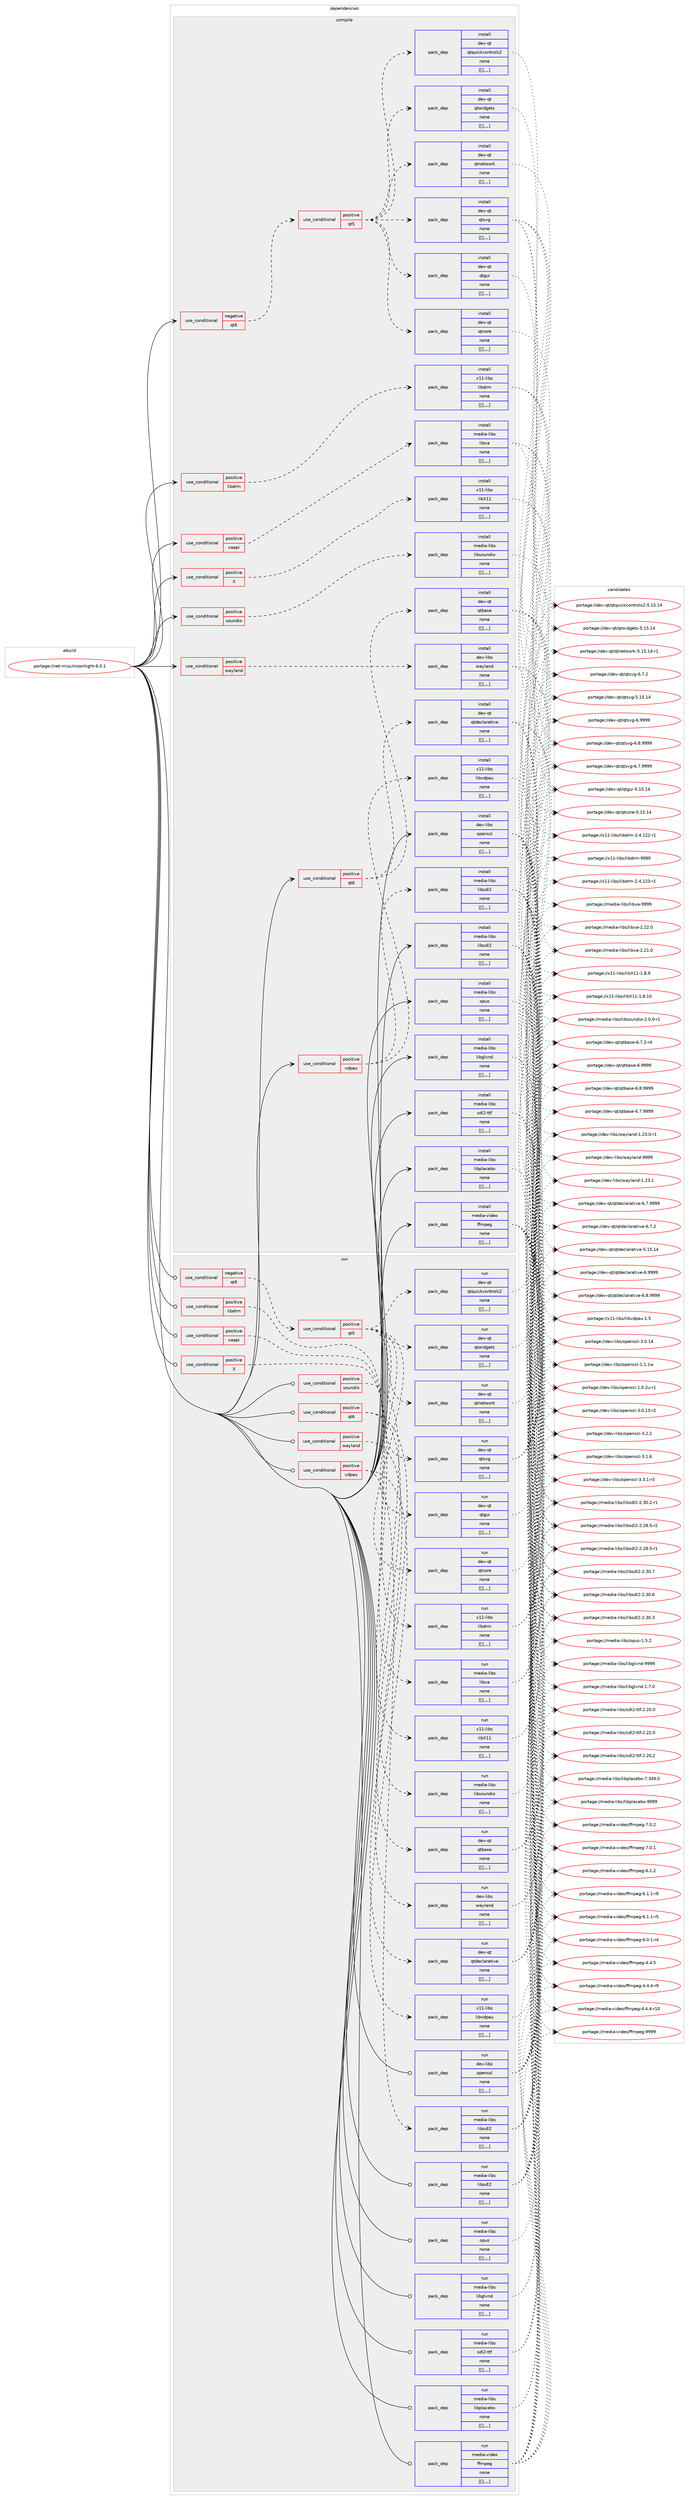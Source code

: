 digraph prolog {

# *************
# Graph options
# *************

newrank=true;
concentrate=true;
compound=true;
graph [rankdir=LR,fontname=Helvetica,fontsize=10,ranksep=1.5];#, ranksep=2.5, nodesep=0.2];
edge  [arrowhead=vee];
node  [fontname=Helvetica,fontsize=10];

# **********
# The ebuild
# **********

subgraph cluster_leftcol {
color=gray;
label=<<i>ebuild</i>>;
id [label="portage://net-misc/moonlight-6.0.1", color=red, width=4, href="../net-misc/moonlight-6.0.1.svg"];
}

# ****************
# The dependencies
# ****************

subgraph cluster_midcol {
color=gray;
label=<<i>dependencies</i>>;
subgraph cluster_compile {
fillcolor="#eeeeee";
style=filled;
label=<<i>compile</i>>;
subgraph cond101945 {
dependency389068 [label=<<TABLE BORDER="0" CELLBORDER="1" CELLSPACING="0" CELLPADDING="4"><TR><TD ROWSPAN="3" CELLPADDING="10">use_conditional</TD></TR><TR><TD>negative</TD></TR><TR><TD>qt6</TD></TR></TABLE>>, shape=none, color=red];
subgraph cond101946 {
dependency389069 [label=<<TABLE BORDER="0" CELLBORDER="1" CELLSPACING="0" CELLPADDING="4"><TR><TD ROWSPAN="3" CELLPADDING="10">use_conditional</TD></TR><TR><TD>positive</TD></TR><TR><TD>qt5</TD></TR></TABLE>>, shape=none, color=red];
subgraph pack284292 {
dependency389070 [label=<<TABLE BORDER="0" CELLBORDER="1" CELLSPACING="0" CELLPADDING="4" WIDTH="220"><TR><TD ROWSPAN="6" CELLPADDING="30">pack_dep</TD></TR><TR><TD WIDTH="110">install</TD></TR><TR><TD>dev-qt</TD></TR><TR><TD>qtcore</TD></TR><TR><TD>none</TD></TR><TR><TD>[[],,,,]</TD></TR></TABLE>>, shape=none, color=blue];
}
dependency389069:e -> dependency389070:w [weight=20,style="dashed",arrowhead="vee"];
subgraph pack284293 {
dependency389071 [label=<<TABLE BORDER="0" CELLBORDER="1" CELLSPACING="0" CELLPADDING="4" WIDTH="220"><TR><TD ROWSPAN="6" CELLPADDING="30">pack_dep</TD></TR><TR><TD WIDTH="110">install</TD></TR><TR><TD>dev-qt</TD></TR><TR><TD>qtgui</TD></TR><TR><TD>none</TD></TR><TR><TD>[[],,,,]</TD></TR></TABLE>>, shape=none, color=blue];
}
dependency389069:e -> dependency389071:w [weight=20,style="dashed",arrowhead="vee"];
subgraph pack284294 {
dependency389072 [label=<<TABLE BORDER="0" CELLBORDER="1" CELLSPACING="0" CELLPADDING="4" WIDTH="220"><TR><TD ROWSPAN="6" CELLPADDING="30">pack_dep</TD></TR><TR><TD WIDTH="110">install</TD></TR><TR><TD>dev-qt</TD></TR><TR><TD>qtnetwork</TD></TR><TR><TD>none</TD></TR><TR><TD>[[],,,,]</TD></TR></TABLE>>, shape=none, color=blue];
}
dependency389069:e -> dependency389072:w [weight=20,style="dashed",arrowhead="vee"];
subgraph pack284295 {
dependency389073 [label=<<TABLE BORDER="0" CELLBORDER="1" CELLSPACING="0" CELLPADDING="4" WIDTH="220"><TR><TD ROWSPAN="6" CELLPADDING="30">pack_dep</TD></TR><TR><TD WIDTH="110">install</TD></TR><TR><TD>dev-qt</TD></TR><TR><TD>qtquickcontrols2</TD></TR><TR><TD>none</TD></TR><TR><TD>[[],,,,]</TD></TR></TABLE>>, shape=none, color=blue];
}
dependency389069:e -> dependency389073:w [weight=20,style="dashed",arrowhead="vee"];
subgraph pack284296 {
dependency389074 [label=<<TABLE BORDER="0" CELLBORDER="1" CELLSPACING="0" CELLPADDING="4" WIDTH="220"><TR><TD ROWSPAN="6" CELLPADDING="30">pack_dep</TD></TR><TR><TD WIDTH="110">install</TD></TR><TR><TD>dev-qt</TD></TR><TR><TD>qtsvg</TD></TR><TR><TD>none</TD></TR><TR><TD>[[],,,,]</TD></TR></TABLE>>, shape=none, color=blue];
}
dependency389069:e -> dependency389074:w [weight=20,style="dashed",arrowhead="vee"];
subgraph pack284297 {
dependency389075 [label=<<TABLE BORDER="0" CELLBORDER="1" CELLSPACING="0" CELLPADDING="4" WIDTH="220"><TR><TD ROWSPAN="6" CELLPADDING="30">pack_dep</TD></TR><TR><TD WIDTH="110">install</TD></TR><TR><TD>dev-qt</TD></TR><TR><TD>qtwidgets</TD></TR><TR><TD>none</TD></TR><TR><TD>[[],,,,]</TD></TR></TABLE>>, shape=none, color=blue];
}
dependency389069:e -> dependency389075:w [weight=20,style="dashed",arrowhead="vee"];
}
dependency389068:e -> dependency389069:w [weight=20,style="dashed",arrowhead="vee"];
}
id:e -> dependency389068:w [weight=20,style="solid",arrowhead="vee"];
subgraph cond101947 {
dependency389076 [label=<<TABLE BORDER="0" CELLBORDER="1" CELLSPACING="0" CELLPADDING="4"><TR><TD ROWSPAN="3" CELLPADDING="10">use_conditional</TD></TR><TR><TD>positive</TD></TR><TR><TD>X</TD></TR></TABLE>>, shape=none, color=red];
subgraph pack284298 {
dependency389077 [label=<<TABLE BORDER="0" CELLBORDER="1" CELLSPACING="0" CELLPADDING="4" WIDTH="220"><TR><TD ROWSPAN="6" CELLPADDING="30">pack_dep</TD></TR><TR><TD WIDTH="110">install</TD></TR><TR><TD>x11-libs</TD></TR><TR><TD>libX11</TD></TR><TR><TD>none</TD></TR><TR><TD>[[],,,,]</TD></TR></TABLE>>, shape=none, color=blue];
}
dependency389076:e -> dependency389077:w [weight=20,style="dashed",arrowhead="vee"];
}
id:e -> dependency389076:w [weight=20,style="solid",arrowhead="vee"];
subgraph cond101948 {
dependency389078 [label=<<TABLE BORDER="0" CELLBORDER="1" CELLSPACING="0" CELLPADDING="4"><TR><TD ROWSPAN="3" CELLPADDING="10">use_conditional</TD></TR><TR><TD>positive</TD></TR><TR><TD>libdrm</TD></TR></TABLE>>, shape=none, color=red];
subgraph pack284299 {
dependency389079 [label=<<TABLE BORDER="0" CELLBORDER="1" CELLSPACING="0" CELLPADDING="4" WIDTH="220"><TR><TD ROWSPAN="6" CELLPADDING="30">pack_dep</TD></TR><TR><TD WIDTH="110">install</TD></TR><TR><TD>x11-libs</TD></TR><TR><TD>libdrm</TD></TR><TR><TD>none</TD></TR><TR><TD>[[],,,,]</TD></TR></TABLE>>, shape=none, color=blue];
}
dependency389078:e -> dependency389079:w [weight=20,style="dashed",arrowhead="vee"];
}
id:e -> dependency389078:w [weight=20,style="solid",arrowhead="vee"];
subgraph cond101949 {
dependency389080 [label=<<TABLE BORDER="0" CELLBORDER="1" CELLSPACING="0" CELLPADDING="4"><TR><TD ROWSPAN="3" CELLPADDING="10">use_conditional</TD></TR><TR><TD>positive</TD></TR><TR><TD>qt6</TD></TR></TABLE>>, shape=none, color=red];
subgraph pack284300 {
dependency389081 [label=<<TABLE BORDER="0" CELLBORDER="1" CELLSPACING="0" CELLPADDING="4" WIDTH="220"><TR><TD ROWSPAN="6" CELLPADDING="30">pack_dep</TD></TR><TR><TD WIDTH="110">install</TD></TR><TR><TD>dev-qt</TD></TR><TR><TD>qtbase</TD></TR><TR><TD>none</TD></TR><TR><TD>[[],,,,]</TD></TR></TABLE>>, shape=none, color=blue];
}
dependency389080:e -> dependency389081:w [weight=20,style="dashed",arrowhead="vee"];
subgraph pack284301 {
dependency389082 [label=<<TABLE BORDER="0" CELLBORDER="1" CELLSPACING="0" CELLPADDING="4" WIDTH="220"><TR><TD ROWSPAN="6" CELLPADDING="30">pack_dep</TD></TR><TR><TD WIDTH="110">install</TD></TR><TR><TD>dev-qt</TD></TR><TR><TD>qtdeclarative</TD></TR><TR><TD>none</TD></TR><TR><TD>[[],,,,]</TD></TR></TABLE>>, shape=none, color=blue];
}
dependency389080:e -> dependency389082:w [weight=20,style="dashed",arrowhead="vee"];
}
id:e -> dependency389080:w [weight=20,style="solid",arrowhead="vee"];
subgraph cond101950 {
dependency389083 [label=<<TABLE BORDER="0" CELLBORDER="1" CELLSPACING="0" CELLPADDING="4"><TR><TD ROWSPAN="3" CELLPADDING="10">use_conditional</TD></TR><TR><TD>positive</TD></TR><TR><TD>soundio</TD></TR></TABLE>>, shape=none, color=red];
subgraph pack284302 {
dependency389084 [label=<<TABLE BORDER="0" CELLBORDER="1" CELLSPACING="0" CELLPADDING="4" WIDTH="220"><TR><TD ROWSPAN="6" CELLPADDING="30">pack_dep</TD></TR><TR><TD WIDTH="110">install</TD></TR><TR><TD>media-libs</TD></TR><TR><TD>libsoundio</TD></TR><TR><TD>none</TD></TR><TR><TD>[[],,,,]</TD></TR></TABLE>>, shape=none, color=blue];
}
dependency389083:e -> dependency389084:w [weight=20,style="dashed",arrowhead="vee"];
}
id:e -> dependency389083:w [weight=20,style="solid",arrowhead="vee"];
subgraph cond101951 {
dependency389085 [label=<<TABLE BORDER="0" CELLBORDER="1" CELLSPACING="0" CELLPADDING="4"><TR><TD ROWSPAN="3" CELLPADDING="10">use_conditional</TD></TR><TR><TD>positive</TD></TR><TR><TD>vaapi</TD></TR></TABLE>>, shape=none, color=red];
subgraph pack284303 {
dependency389086 [label=<<TABLE BORDER="0" CELLBORDER="1" CELLSPACING="0" CELLPADDING="4" WIDTH="220"><TR><TD ROWSPAN="6" CELLPADDING="30">pack_dep</TD></TR><TR><TD WIDTH="110">install</TD></TR><TR><TD>media-libs</TD></TR><TR><TD>libva</TD></TR><TR><TD>none</TD></TR><TR><TD>[[],,,,]</TD></TR></TABLE>>, shape=none, color=blue];
}
dependency389085:e -> dependency389086:w [weight=20,style="dashed",arrowhead="vee"];
}
id:e -> dependency389085:w [weight=20,style="solid",arrowhead="vee"];
subgraph cond101952 {
dependency389087 [label=<<TABLE BORDER="0" CELLBORDER="1" CELLSPACING="0" CELLPADDING="4"><TR><TD ROWSPAN="3" CELLPADDING="10">use_conditional</TD></TR><TR><TD>positive</TD></TR><TR><TD>vdpau</TD></TR></TABLE>>, shape=none, color=red];
subgraph pack284304 {
dependency389088 [label=<<TABLE BORDER="0" CELLBORDER="1" CELLSPACING="0" CELLPADDING="4" WIDTH="220"><TR><TD ROWSPAN="6" CELLPADDING="30">pack_dep</TD></TR><TR><TD WIDTH="110">install</TD></TR><TR><TD>x11-libs</TD></TR><TR><TD>libvdpau</TD></TR><TR><TD>none</TD></TR><TR><TD>[[],,,,]</TD></TR></TABLE>>, shape=none, color=blue];
}
dependency389087:e -> dependency389088:w [weight=20,style="dashed",arrowhead="vee"];
subgraph pack284305 {
dependency389089 [label=<<TABLE BORDER="0" CELLBORDER="1" CELLSPACING="0" CELLPADDING="4" WIDTH="220"><TR><TD ROWSPAN="6" CELLPADDING="30">pack_dep</TD></TR><TR><TD WIDTH="110">install</TD></TR><TR><TD>media-libs</TD></TR><TR><TD>libsdl2</TD></TR><TR><TD>none</TD></TR><TR><TD>[[],,,,]</TD></TR></TABLE>>, shape=none, color=blue];
}
dependency389087:e -> dependency389089:w [weight=20,style="dashed",arrowhead="vee"];
}
id:e -> dependency389087:w [weight=20,style="solid",arrowhead="vee"];
subgraph cond101953 {
dependency389090 [label=<<TABLE BORDER="0" CELLBORDER="1" CELLSPACING="0" CELLPADDING="4"><TR><TD ROWSPAN="3" CELLPADDING="10">use_conditional</TD></TR><TR><TD>positive</TD></TR><TR><TD>wayland</TD></TR></TABLE>>, shape=none, color=red];
subgraph pack284306 {
dependency389091 [label=<<TABLE BORDER="0" CELLBORDER="1" CELLSPACING="0" CELLPADDING="4" WIDTH="220"><TR><TD ROWSPAN="6" CELLPADDING="30">pack_dep</TD></TR><TR><TD WIDTH="110">install</TD></TR><TR><TD>dev-libs</TD></TR><TR><TD>wayland</TD></TR><TR><TD>none</TD></TR><TR><TD>[[],,,,]</TD></TR></TABLE>>, shape=none, color=blue];
}
dependency389090:e -> dependency389091:w [weight=20,style="dashed",arrowhead="vee"];
}
id:e -> dependency389090:w [weight=20,style="solid",arrowhead="vee"];
subgraph pack284307 {
dependency389092 [label=<<TABLE BORDER="0" CELLBORDER="1" CELLSPACING="0" CELLPADDING="4" WIDTH="220"><TR><TD ROWSPAN="6" CELLPADDING="30">pack_dep</TD></TR><TR><TD WIDTH="110">install</TD></TR><TR><TD>dev-libs</TD></TR><TR><TD>openssl</TD></TR><TR><TD>none</TD></TR><TR><TD>[[],,,,]</TD></TR></TABLE>>, shape=none, color=blue];
}
id:e -> dependency389092:w [weight=20,style="solid",arrowhead="vee"];
subgraph pack284308 {
dependency389093 [label=<<TABLE BORDER="0" CELLBORDER="1" CELLSPACING="0" CELLPADDING="4" WIDTH="220"><TR><TD ROWSPAN="6" CELLPADDING="30">pack_dep</TD></TR><TR><TD WIDTH="110">install</TD></TR><TR><TD>media-libs</TD></TR><TR><TD>libglvnd</TD></TR><TR><TD>none</TD></TR><TR><TD>[[],,,,]</TD></TR></TABLE>>, shape=none, color=blue];
}
id:e -> dependency389093:w [weight=20,style="solid",arrowhead="vee"];
subgraph pack284309 {
dependency389094 [label=<<TABLE BORDER="0" CELLBORDER="1" CELLSPACING="0" CELLPADDING="4" WIDTH="220"><TR><TD ROWSPAN="6" CELLPADDING="30">pack_dep</TD></TR><TR><TD WIDTH="110">install</TD></TR><TR><TD>media-libs</TD></TR><TR><TD>libplacebo</TD></TR><TR><TD>none</TD></TR><TR><TD>[[],,,,]</TD></TR></TABLE>>, shape=none, color=blue];
}
id:e -> dependency389094:w [weight=20,style="solid",arrowhead="vee"];
subgraph pack284310 {
dependency389095 [label=<<TABLE BORDER="0" CELLBORDER="1" CELLSPACING="0" CELLPADDING="4" WIDTH="220"><TR><TD ROWSPAN="6" CELLPADDING="30">pack_dep</TD></TR><TR><TD WIDTH="110">install</TD></TR><TR><TD>media-libs</TD></TR><TR><TD>libsdl2</TD></TR><TR><TD>none</TD></TR><TR><TD>[[],,,,]</TD></TR></TABLE>>, shape=none, color=blue];
}
id:e -> dependency389095:w [weight=20,style="solid",arrowhead="vee"];
subgraph pack284311 {
dependency389096 [label=<<TABLE BORDER="0" CELLBORDER="1" CELLSPACING="0" CELLPADDING="4" WIDTH="220"><TR><TD ROWSPAN="6" CELLPADDING="30">pack_dep</TD></TR><TR><TD WIDTH="110">install</TD></TR><TR><TD>media-libs</TD></TR><TR><TD>opus</TD></TR><TR><TD>none</TD></TR><TR><TD>[[],,,,]</TD></TR></TABLE>>, shape=none, color=blue];
}
id:e -> dependency389096:w [weight=20,style="solid",arrowhead="vee"];
subgraph pack284312 {
dependency389097 [label=<<TABLE BORDER="0" CELLBORDER="1" CELLSPACING="0" CELLPADDING="4" WIDTH="220"><TR><TD ROWSPAN="6" CELLPADDING="30">pack_dep</TD></TR><TR><TD WIDTH="110">install</TD></TR><TR><TD>media-libs</TD></TR><TR><TD>sdl2-ttf</TD></TR><TR><TD>none</TD></TR><TR><TD>[[],,,,]</TD></TR></TABLE>>, shape=none, color=blue];
}
id:e -> dependency389097:w [weight=20,style="solid",arrowhead="vee"];
subgraph pack284313 {
dependency389098 [label=<<TABLE BORDER="0" CELLBORDER="1" CELLSPACING="0" CELLPADDING="4" WIDTH="220"><TR><TD ROWSPAN="6" CELLPADDING="30">pack_dep</TD></TR><TR><TD WIDTH="110">install</TD></TR><TR><TD>media-video</TD></TR><TR><TD>ffmpeg</TD></TR><TR><TD>none</TD></TR><TR><TD>[[],,,,]</TD></TR></TABLE>>, shape=none, color=blue];
}
id:e -> dependency389098:w [weight=20,style="solid",arrowhead="vee"];
}
subgraph cluster_compileandrun {
fillcolor="#eeeeee";
style=filled;
label=<<i>compile and run</i>>;
}
subgraph cluster_run {
fillcolor="#eeeeee";
style=filled;
label=<<i>run</i>>;
subgraph cond101954 {
dependency389099 [label=<<TABLE BORDER="0" CELLBORDER="1" CELLSPACING="0" CELLPADDING="4"><TR><TD ROWSPAN="3" CELLPADDING="10">use_conditional</TD></TR><TR><TD>negative</TD></TR><TR><TD>qt6</TD></TR></TABLE>>, shape=none, color=red];
subgraph cond101955 {
dependency389100 [label=<<TABLE BORDER="0" CELLBORDER="1" CELLSPACING="0" CELLPADDING="4"><TR><TD ROWSPAN="3" CELLPADDING="10">use_conditional</TD></TR><TR><TD>positive</TD></TR><TR><TD>qt5</TD></TR></TABLE>>, shape=none, color=red];
subgraph pack284314 {
dependency389101 [label=<<TABLE BORDER="0" CELLBORDER="1" CELLSPACING="0" CELLPADDING="4" WIDTH="220"><TR><TD ROWSPAN="6" CELLPADDING="30">pack_dep</TD></TR><TR><TD WIDTH="110">run</TD></TR><TR><TD>dev-qt</TD></TR><TR><TD>qtcore</TD></TR><TR><TD>none</TD></TR><TR><TD>[[],,,,]</TD></TR></TABLE>>, shape=none, color=blue];
}
dependency389100:e -> dependency389101:w [weight=20,style="dashed",arrowhead="vee"];
subgraph pack284315 {
dependency389102 [label=<<TABLE BORDER="0" CELLBORDER="1" CELLSPACING="0" CELLPADDING="4" WIDTH="220"><TR><TD ROWSPAN="6" CELLPADDING="30">pack_dep</TD></TR><TR><TD WIDTH="110">run</TD></TR><TR><TD>dev-qt</TD></TR><TR><TD>qtgui</TD></TR><TR><TD>none</TD></TR><TR><TD>[[],,,,]</TD></TR></TABLE>>, shape=none, color=blue];
}
dependency389100:e -> dependency389102:w [weight=20,style="dashed",arrowhead="vee"];
subgraph pack284316 {
dependency389103 [label=<<TABLE BORDER="0" CELLBORDER="1" CELLSPACING="0" CELLPADDING="4" WIDTH="220"><TR><TD ROWSPAN="6" CELLPADDING="30">pack_dep</TD></TR><TR><TD WIDTH="110">run</TD></TR><TR><TD>dev-qt</TD></TR><TR><TD>qtnetwork</TD></TR><TR><TD>none</TD></TR><TR><TD>[[],,,,]</TD></TR></TABLE>>, shape=none, color=blue];
}
dependency389100:e -> dependency389103:w [weight=20,style="dashed",arrowhead="vee"];
subgraph pack284317 {
dependency389104 [label=<<TABLE BORDER="0" CELLBORDER="1" CELLSPACING="0" CELLPADDING="4" WIDTH="220"><TR><TD ROWSPAN="6" CELLPADDING="30">pack_dep</TD></TR><TR><TD WIDTH="110">run</TD></TR><TR><TD>dev-qt</TD></TR><TR><TD>qtquickcontrols2</TD></TR><TR><TD>none</TD></TR><TR><TD>[[],,,,]</TD></TR></TABLE>>, shape=none, color=blue];
}
dependency389100:e -> dependency389104:w [weight=20,style="dashed",arrowhead="vee"];
subgraph pack284318 {
dependency389105 [label=<<TABLE BORDER="0" CELLBORDER="1" CELLSPACING="0" CELLPADDING="4" WIDTH="220"><TR><TD ROWSPAN="6" CELLPADDING="30">pack_dep</TD></TR><TR><TD WIDTH="110">run</TD></TR><TR><TD>dev-qt</TD></TR><TR><TD>qtsvg</TD></TR><TR><TD>none</TD></TR><TR><TD>[[],,,,]</TD></TR></TABLE>>, shape=none, color=blue];
}
dependency389100:e -> dependency389105:w [weight=20,style="dashed",arrowhead="vee"];
subgraph pack284319 {
dependency389106 [label=<<TABLE BORDER="0" CELLBORDER="1" CELLSPACING="0" CELLPADDING="4" WIDTH="220"><TR><TD ROWSPAN="6" CELLPADDING="30">pack_dep</TD></TR><TR><TD WIDTH="110">run</TD></TR><TR><TD>dev-qt</TD></TR><TR><TD>qtwidgets</TD></TR><TR><TD>none</TD></TR><TR><TD>[[],,,,]</TD></TR></TABLE>>, shape=none, color=blue];
}
dependency389100:e -> dependency389106:w [weight=20,style="dashed",arrowhead="vee"];
}
dependency389099:e -> dependency389100:w [weight=20,style="dashed",arrowhead="vee"];
}
id:e -> dependency389099:w [weight=20,style="solid",arrowhead="odot"];
subgraph cond101956 {
dependency389107 [label=<<TABLE BORDER="0" CELLBORDER="1" CELLSPACING="0" CELLPADDING="4"><TR><TD ROWSPAN="3" CELLPADDING="10">use_conditional</TD></TR><TR><TD>positive</TD></TR><TR><TD>X</TD></TR></TABLE>>, shape=none, color=red];
subgraph pack284320 {
dependency389108 [label=<<TABLE BORDER="0" CELLBORDER="1" CELLSPACING="0" CELLPADDING="4" WIDTH="220"><TR><TD ROWSPAN="6" CELLPADDING="30">pack_dep</TD></TR><TR><TD WIDTH="110">run</TD></TR><TR><TD>x11-libs</TD></TR><TR><TD>libX11</TD></TR><TR><TD>none</TD></TR><TR><TD>[[],,,,]</TD></TR></TABLE>>, shape=none, color=blue];
}
dependency389107:e -> dependency389108:w [weight=20,style="dashed",arrowhead="vee"];
}
id:e -> dependency389107:w [weight=20,style="solid",arrowhead="odot"];
subgraph cond101957 {
dependency389109 [label=<<TABLE BORDER="0" CELLBORDER="1" CELLSPACING="0" CELLPADDING="4"><TR><TD ROWSPAN="3" CELLPADDING="10">use_conditional</TD></TR><TR><TD>positive</TD></TR><TR><TD>libdrm</TD></TR></TABLE>>, shape=none, color=red];
subgraph pack284321 {
dependency389110 [label=<<TABLE BORDER="0" CELLBORDER="1" CELLSPACING="0" CELLPADDING="4" WIDTH="220"><TR><TD ROWSPAN="6" CELLPADDING="30">pack_dep</TD></TR><TR><TD WIDTH="110">run</TD></TR><TR><TD>x11-libs</TD></TR><TR><TD>libdrm</TD></TR><TR><TD>none</TD></TR><TR><TD>[[],,,,]</TD></TR></TABLE>>, shape=none, color=blue];
}
dependency389109:e -> dependency389110:w [weight=20,style="dashed",arrowhead="vee"];
}
id:e -> dependency389109:w [weight=20,style="solid",arrowhead="odot"];
subgraph cond101958 {
dependency389111 [label=<<TABLE BORDER="0" CELLBORDER="1" CELLSPACING="0" CELLPADDING="4"><TR><TD ROWSPAN="3" CELLPADDING="10">use_conditional</TD></TR><TR><TD>positive</TD></TR><TR><TD>qt6</TD></TR></TABLE>>, shape=none, color=red];
subgraph pack284322 {
dependency389112 [label=<<TABLE BORDER="0" CELLBORDER="1" CELLSPACING="0" CELLPADDING="4" WIDTH="220"><TR><TD ROWSPAN="6" CELLPADDING="30">pack_dep</TD></TR><TR><TD WIDTH="110">run</TD></TR><TR><TD>dev-qt</TD></TR><TR><TD>qtbase</TD></TR><TR><TD>none</TD></TR><TR><TD>[[],,,,]</TD></TR></TABLE>>, shape=none, color=blue];
}
dependency389111:e -> dependency389112:w [weight=20,style="dashed",arrowhead="vee"];
subgraph pack284323 {
dependency389113 [label=<<TABLE BORDER="0" CELLBORDER="1" CELLSPACING="0" CELLPADDING="4" WIDTH="220"><TR><TD ROWSPAN="6" CELLPADDING="30">pack_dep</TD></TR><TR><TD WIDTH="110">run</TD></TR><TR><TD>dev-qt</TD></TR><TR><TD>qtdeclarative</TD></TR><TR><TD>none</TD></TR><TR><TD>[[],,,,]</TD></TR></TABLE>>, shape=none, color=blue];
}
dependency389111:e -> dependency389113:w [weight=20,style="dashed",arrowhead="vee"];
}
id:e -> dependency389111:w [weight=20,style="solid",arrowhead="odot"];
subgraph cond101959 {
dependency389114 [label=<<TABLE BORDER="0" CELLBORDER="1" CELLSPACING="0" CELLPADDING="4"><TR><TD ROWSPAN="3" CELLPADDING="10">use_conditional</TD></TR><TR><TD>positive</TD></TR><TR><TD>soundio</TD></TR></TABLE>>, shape=none, color=red];
subgraph pack284324 {
dependency389115 [label=<<TABLE BORDER="0" CELLBORDER="1" CELLSPACING="0" CELLPADDING="4" WIDTH="220"><TR><TD ROWSPAN="6" CELLPADDING="30">pack_dep</TD></TR><TR><TD WIDTH="110">run</TD></TR><TR><TD>media-libs</TD></TR><TR><TD>libsoundio</TD></TR><TR><TD>none</TD></TR><TR><TD>[[],,,,]</TD></TR></TABLE>>, shape=none, color=blue];
}
dependency389114:e -> dependency389115:w [weight=20,style="dashed",arrowhead="vee"];
}
id:e -> dependency389114:w [weight=20,style="solid",arrowhead="odot"];
subgraph cond101960 {
dependency389116 [label=<<TABLE BORDER="0" CELLBORDER="1" CELLSPACING="0" CELLPADDING="4"><TR><TD ROWSPAN="3" CELLPADDING="10">use_conditional</TD></TR><TR><TD>positive</TD></TR><TR><TD>vaapi</TD></TR></TABLE>>, shape=none, color=red];
subgraph pack284325 {
dependency389117 [label=<<TABLE BORDER="0" CELLBORDER="1" CELLSPACING="0" CELLPADDING="4" WIDTH="220"><TR><TD ROWSPAN="6" CELLPADDING="30">pack_dep</TD></TR><TR><TD WIDTH="110">run</TD></TR><TR><TD>media-libs</TD></TR><TR><TD>libva</TD></TR><TR><TD>none</TD></TR><TR><TD>[[],,,,]</TD></TR></TABLE>>, shape=none, color=blue];
}
dependency389116:e -> dependency389117:w [weight=20,style="dashed",arrowhead="vee"];
}
id:e -> dependency389116:w [weight=20,style="solid",arrowhead="odot"];
subgraph cond101961 {
dependency389118 [label=<<TABLE BORDER="0" CELLBORDER="1" CELLSPACING="0" CELLPADDING="4"><TR><TD ROWSPAN="3" CELLPADDING="10">use_conditional</TD></TR><TR><TD>positive</TD></TR><TR><TD>vdpau</TD></TR></TABLE>>, shape=none, color=red];
subgraph pack284326 {
dependency389119 [label=<<TABLE BORDER="0" CELLBORDER="1" CELLSPACING="0" CELLPADDING="4" WIDTH="220"><TR><TD ROWSPAN="6" CELLPADDING="30">pack_dep</TD></TR><TR><TD WIDTH="110">run</TD></TR><TR><TD>x11-libs</TD></TR><TR><TD>libvdpau</TD></TR><TR><TD>none</TD></TR><TR><TD>[[],,,,]</TD></TR></TABLE>>, shape=none, color=blue];
}
dependency389118:e -> dependency389119:w [weight=20,style="dashed",arrowhead="vee"];
subgraph pack284327 {
dependency389120 [label=<<TABLE BORDER="0" CELLBORDER="1" CELLSPACING="0" CELLPADDING="4" WIDTH="220"><TR><TD ROWSPAN="6" CELLPADDING="30">pack_dep</TD></TR><TR><TD WIDTH="110">run</TD></TR><TR><TD>media-libs</TD></TR><TR><TD>libsdl2</TD></TR><TR><TD>none</TD></TR><TR><TD>[[],,,,]</TD></TR></TABLE>>, shape=none, color=blue];
}
dependency389118:e -> dependency389120:w [weight=20,style="dashed",arrowhead="vee"];
}
id:e -> dependency389118:w [weight=20,style="solid",arrowhead="odot"];
subgraph cond101962 {
dependency389121 [label=<<TABLE BORDER="0" CELLBORDER="1" CELLSPACING="0" CELLPADDING="4"><TR><TD ROWSPAN="3" CELLPADDING="10">use_conditional</TD></TR><TR><TD>positive</TD></TR><TR><TD>wayland</TD></TR></TABLE>>, shape=none, color=red];
subgraph pack284328 {
dependency389122 [label=<<TABLE BORDER="0" CELLBORDER="1" CELLSPACING="0" CELLPADDING="4" WIDTH="220"><TR><TD ROWSPAN="6" CELLPADDING="30">pack_dep</TD></TR><TR><TD WIDTH="110">run</TD></TR><TR><TD>dev-libs</TD></TR><TR><TD>wayland</TD></TR><TR><TD>none</TD></TR><TR><TD>[[],,,,]</TD></TR></TABLE>>, shape=none, color=blue];
}
dependency389121:e -> dependency389122:w [weight=20,style="dashed",arrowhead="vee"];
}
id:e -> dependency389121:w [weight=20,style="solid",arrowhead="odot"];
subgraph pack284329 {
dependency389123 [label=<<TABLE BORDER="0" CELLBORDER="1" CELLSPACING="0" CELLPADDING="4" WIDTH="220"><TR><TD ROWSPAN="6" CELLPADDING="30">pack_dep</TD></TR><TR><TD WIDTH="110">run</TD></TR><TR><TD>dev-libs</TD></TR><TR><TD>openssl</TD></TR><TR><TD>none</TD></TR><TR><TD>[[],,,,]</TD></TR></TABLE>>, shape=none, color=blue];
}
id:e -> dependency389123:w [weight=20,style="solid",arrowhead="odot"];
subgraph pack284330 {
dependency389124 [label=<<TABLE BORDER="0" CELLBORDER="1" CELLSPACING="0" CELLPADDING="4" WIDTH="220"><TR><TD ROWSPAN="6" CELLPADDING="30">pack_dep</TD></TR><TR><TD WIDTH="110">run</TD></TR><TR><TD>media-libs</TD></TR><TR><TD>libglvnd</TD></TR><TR><TD>none</TD></TR><TR><TD>[[],,,,]</TD></TR></TABLE>>, shape=none, color=blue];
}
id:e -> dependency389124:w [weight=20,style="solid",arrowhead="odot"];
subgraph pack284331 {
dependency389125 [label=<<TABLE BORDER="0" CELLBORDER="1" CELLSPACING="0" CELLPADDING="4" WIDTH="220"><TR><TD ROWSPAN="6" CELLPADDING="30">pack_dep</TD></TR><TR><TD WIDTH="110">run</TD></TR><TR><TD>media-libs</TD></TR><TR><TD>libplacebo</TD></TR><TR><TD>none</TD></TR><TR><TD>[[],,,,]</TD></TR></TABLE>>, shape=none, color=blue];
}
id:e -> dependency389125:w [weight=20,style="solid",arrowhead="odot"];
subgraph pack284332 {
dependency389126 [label=<<TABLE BORDER="0" CELLBORDER="1" CELLSPACING="0" CELLPADDING="4" WIDTH="220"><TR><TD ROWSPAN="6" CELLPADDING="30">pack_dep</TD></TR><TR><TD WIDTH="110">run</TD></TR><TR><TD>media-libs</TD></TR><TR><TD>libsdl2</TD></TR><TR><TD>none</TD></TR><TR><TD>[[],,,,]</TD></TR></TABLE>>, shape=none, color=blue];
}
id:e -> dependency389126:w [weight=20,style="solid",arrowhead="odot"];
subgraph pack284333 {
dependency389127 [label=<<TABLE BORDER="0" CELLBORDER="1" CELLSPACING="0" CELLPADDING="4" WIDTH="220"><TR><TD ROWSPAN="6" CELLPADDING="30">pack_dep</TD></TR><TR><TD WIDTH="110">run</TD></TR><TR><TD>media-libs</TD></TR><TR><TD>opus</TD></TR><TR><TD>none</TD></TR><TR><TD>[[],,,,]</TD></TR></TABLE>>, shape=none, color=blue];
}
id:e -> dependency389127:w [weight=20,style="solid",arrowhead="odot"];
subgraph pack284334 {
dependency389128 [label=<<TABLE BORDER="0" CELLBORDER="1" CELLSPACING="0" CELLPADDING="4" WIDTH="220"><TR><TD ROWSPAN="6" CELLPADDING="30">pack_dep</TD></TR><TR><TD WIDTH="110">run</TD></TR><TR><TD>media-libs</TD></TR><TR><TD>sdl2-ttf</TD></TR><TR><TD>none</TD></TR><TR><TD>[[],,,,]</TD></TR></TABLE>>, shape=none, color=blue];
}
id:e -> dependency389128:w [weight=20,style="solid",arrowhead="odot"];
subgraph pack284335 {
dependency389129 [label=<<TABLE BORDER="0" CELLBORDER="1" CELLSPACING="0" CELLPADDING="4" WIDTH="220"><TR><TD ROWSPAN="6" CELLPADDING="30">pack_dep</TD></TR><TR><TD WIDTH="110">run</TD></TR><TR><TD>media-video</TD></TR><TR><TD>ffmpeg</TD></TR><TR><TD>none</TD></TR><TR><TD>[[],,,,]</TD></TR></TABLE>>, shape=none, color=blue];
}
id:e -> dependency389129:w [weight=20,style="solid",arrowhead="odot"];
}
}

# **************
# The candidates
# **************

subgraph cluster_choices {
rank=same;
color=gray;
label=<<i>candidates</i>>;

subgraph choice284292 {
color=black;
nodesep=1;
choice1001011184511311647113116991111141014553464953464952 [label="portage://dev-qt/qtcore-5.15.14", color=red, width=4,href="../dev-qt/qtcore-5.15.14.svg"];
dependency389070:e -> choice1001011184511311647113116991111141014553464953464952:w [style=dotted,weight="100"];
}
subgraph choice284293 {
color=black;
nodesep=1;
choice10010111845113116471131161031171054553464953464952 [label="portage://dev-qt/qtgui-5.15.14", color=red, width=4,href="../dev-qt/qtgui-5.15.14.svg"];
dependency389071:e -> choice10010111845113116471131161031171054553464953464952:w [style=dotted,weight="100"];
}
subgraph choice284294 {
color=black;
nodesep=1;
choice100101118451131164711311611010111611911111410745534649534649524511449 [label="portage://dev-qt/qtnetwork-5.15.14-r1", color=red, width=4,href="../dev-qt/qtnetwork-5.15.14-r1.svg"];
dependency389072:e -> choice100101118451131164711311611010111611911111410745534649534649524511449:w [style=dotted,weight="100"];
}
subgraph choice284295 {
color=black;
nodesep=1;
choice10010111845113116471131161131171059910799111110116114111108115504553464953464952 [label="portage://dev-qt/qtquickcontrols2-5.15.14", color=red, width=4,href="../dev-qt/qtquickcontrols2-5.15.14.svg"];
dependency389073:e -> choice10010111845113116471131161131171059910799111110116114111108115504553464953464952:w [style=dotted,weight="100"];
}
subgraph choice284296 {
color=black;
nodesep=1;
choice100101118451131164711311611511810345544657575757 [label="portage://dev-qt/qtsvg-6.9999", color=red, width=4,href="../dev-qt/qtsvg-6.9999.svg"];
choice1001011184511311647113116115118103455446564657575757 [label="portage://dev-qt/qtsvg-6.8.9999", color=red, width=4,href="../dev-qt/qtsvg-6.8.9999.svg"];
choice1001011184511311647113116115118103455446554657575757 [label="portage://dev-qt/qtsvg-6.7.9999", color=red, width=4,href="../dev-qt/qtsvg-6.7.9999.svg"];
choice1001011184511311647113116115118103455446554650 [label="portage://dev-qt/qtsvg-6.7.2", color=red, width=4,href="../dev-qt/qtsvg-6.7.2.svg"];
choice10010111845113116471131161151181034553464953464952 [label="portage://dev-qt/qtsvg-5.15.14", color=red, width=4,href="../dev-qt/qtsvg-5.15.14.svg"];
dependency389074:e -> choice100101118451131164711311611511810345544657575757:w [style=dotted,weight="100"];
dependency389074:e -> choice1001011184511311647113116115118103455446564657575757:w [style=dotted,weight="100"];
dependency389074:e -> choice1001011184511311647113116115118103455446554657575757:w [style=dotted,weight="100"];
dependency389074:e -> choice1001011184511311647113116115118103455446554650:w [style=dotted,weight="100"];
dependency389074:e -> choice10010111845113116471131161151181034553464953464952:w [style=dotted,weight="100"];
}
subgraph choice284297 {
color=black;
nodesep=1;
choice10010111845113116471131161191051001031011161154553464953464952 [label="portage://dev-qt/qtwidgets-5.15.14", color=red, width=4,href="../dev-qt/qtwidgets-5.15.14.svg"];
dependency389075:e -> choice10010111845113116471131161191051001031011161154553464953464952:w [style=dotted,weight="100"];
}
subgraph choice284298 {
color=black;
nodesep=1;
choice12049494510810598115471081059888494945494656464948 [label="portage://x11-libs/libX11-1.8.10", color=red, width=4,href="../x11-libs/libX11-1.8.10.svg"];
choice120494945108105981154710810598884949454946564657 [label="portage://x11-libs/libX11-1.8.9", color=red, width=4,href="../x11-libs/libX11-1.8.9.svg"];
dependency389077:e -> choice12049494510810598115471081059888494945494656464948:w [style=dotted,weight="100"];
dependency389077:e -> choice120494945108105981154710810598884949454946564657:w [style=dotted,weight="100"];
}
subgraph choice284299 {
color=black;
nodesep=1;
choice1204949451081059811547108105981001141094557575757 [label="portage://x11-libs/libdrm-9999", color=red, width=4,href="../x11-libs/libdrm-9999.svg"];
choice12049494510810598115471081059810011410945504652464950514511449 [label="portage://x11-libs/libdrm-2.4.123-r1", color=red, width=4,href="../x11-libs/libdrm-2.4.123-r1.svg"];
choice12049494510810598115471081059810011410945504652464950504511449 [label="portage://x11-libs/libdrm-2.4.122-r1", color=red, width=4,href="../x11-libs/libdrm-2.4.122-r1.svg"];
dependency389079:e -> choice1204949451081059811547108105981001141094557575757:w [style=dotted,weight="100"];
dependency389079:e -> choice12049494510810598115471081059810011410945504652464950514511449:w [style=dotted,weight="100"];
dependency389079:e -> choice12049494510810598115471081059810011410945504652464950504511449:w [style=dotted,weight="100"];
}
subgraph choice284300 {
color=black;
nodesep=1;
choice1001011184511311647113116989711510145544657575757 [label="portage://dev-qt/qtbase-6.9999", color=red, width=4,href="../dev-qt/qtbase-6.9999.svg"];
choice10010111845113116471131169897115101455446564657575757 [label="portage://dev-qt/qtbase-6.8.9999", color=red, width=4,href="../dev-qt/qtbase-6.8.9999.svg"];
choice10010111845113116471131169897115101455446554657575757 [label="portage://dev-qt/qtbase-6.7.9999", color=red, width=4,href="../dev-qt/qtbase-6.7.9999.svg"];
choice100101118451131164711311698971151014554465546504511452 [label="portage://dev-qt/qtbase-6.7.2-r4", color=red, width=4,href="../dev-qt/qtbase-6.7.2-r4.svg"];
dependency389081:e -> choice1001011184511311647113116989711510145544657575757:w [style=dotted,weight="100"];
dependency389081:e -> choice10010111845113116471131169897115101455446564657575757:w [style=dotted,weight="100"];
dependency389081:e -> choice10010111845113116471131169897115101455446554657575757:w [style=dotted,weight="100"];
dependency389081:e -> choice100101118451131164711311698971151014554465546504511452:w [style=dotted,weight="100"];
}
subgraph choice284301 {
color=black;
nodesep=1;
choice100101118451131164711311610010199108971149711610511810145544657575757 [label="portage://dev-qt/qtdeclarative-6.9999", color=red, width=4,href="../dev-qt/qtdeclarative-6.9999.svg"];
choice1001011184511311647113116100101991089711497116105118101455446564657575757 [label="portage://dev-qt/qtdeclarative-6.8.9999", color=red, width=4,href="../dev-qt/qtdeclarative-6.8.9999.svg"];
choice1001011184511311647113116100101991089711497116105118101455446554657575757 [label="portage://dev-qt/qtdeclarative-6.7.9999", color=red, width=4,href="../dev-qt/qtdeclarative-6.7.9999.svg"];
choice1001011184511311647113116100101991089711497116105118101455446554650 [label="portage://dev-qt/qtdeclarative-6.7.2", color=red, width=4,href="../dev-qt/qtdeclarative-6.7.2.svg"];
choice10010111845113116471131161001019910897114971161051181014553464953464952 [label="portage://dev-qt/qtdeclarative-5.15.14", color=red, width=4,href="../dev-qt/qtdeclarative-5.15.14.svg"];
dependency389082:e -> choice100101118451131164711311610010199108971149711610511810145544657575757:w [style=dotted,weight="100"];
dependency389082:e -> choice1001011184511311647113116100101991089711497116105118101455446564657575757:w [style=dotted,weight="100"];
dependency389082:e -> choice1001011184511311647113116100101991089711497116105118101455446554657575757:w [style=dotted,weight="100"];
dependency389082:e -> choice1001011184511311647113116100101991089711497116105118101455446554650:w [style=dotted,weight="100"];
dependency389082:e -> choice10010111845113116471131161001019910897114971161051181014553464953464952:w [style=dotted,weight="100"];
}
subgraph choice284302 {
color=black;
nodesep=1;
choice10910110010597451081059811547108105981151111171101001051114550464846484511449 [label="portage://media-libs/libsoundio-2.0.0-r1", color=red, width=4,href="../media-libs/libsoundio-2.0.0-r1.svg"];
dependency389084:e -> choice10910110010597451081059811547108105981151111171101001051114550464846484511449:w [style=dotted,weight="100"];
}
subgraph choice284303 {
color=black;
nodesep=1;
choice1091011001059745108105981154710810598118974557575757 [label="portage://media-libs/libva-9999", color=red, width=4,href="../media-libs/libva-9999.svg"];
choice10910110010597451081059811547108105981189745504650504648 [label="portage://media-libs/libva-2.22.0", color=red, width=4,href="../media-libs/libva-2.22.0.svg"];
choice10910110010597451081059811547108105981189745504650494648 [label="portage://media-libs/libva-2.21.0", color=red, width=4,href="../media-libs/libva-2.21.0.svg"];
dependency389086:e -> choice1091011001059745108105981154710810598118974557575757:w [style=dotted,weight="100"];
dependency389086:e -> choice10910110010597451081059811547108105981189745504650504648:w [style=dotted,weight="100"];
dependency389086:e -> choice10910110010597451081059811547108105981189745504650494648:w [style=dotted,weight="100"];
}
subgraph choice284304 {
color=black;
nodesep=1;
choice1204949451081059811547108105981181001129711745494653 [label="portage://x11-libs/libvdpau-1.5", color=red, width=4,href="../x11-libs/libvdpau-1.5.svg"];
dependency389088:e -> choice1204949451081059811547108105981181001129711745494653:w [style=dotted,weight="100"];
}
subgraph choice284305 {
color=black;
nodesep=1;
choice10910110010597451081059811547108105981151001085045504651484655 [label="portage://media-libs/libsdl2-2.30.7", color=red, width=4,href="../media-libs/libsdl2-2.30.7.svg"];
choice10910110010597451081059811547108105981151001085045504651484654 [label="portage://media-libs/libsdl2-2.30.6", color=red, width=4,href="../media-libs/libsdl2-2.30.6.svg"];
choice10910110010597451081059811547108105981151001085045504651484651 [label="portage://media-libs/libsdl2-2.30.3", color=red, width=4,href="../media-libs/libsdl2-2.30.3.svg"];
choice109101100105974510810598115471081059811510010850455046514846504511449 [label="portage://media-libs/libsdl2-2.30.2-r1", color=red, width=4,href="../media-libs/libsdl2-2.30.2-r1.svg"];
choice109101100105974510810598115471081059811510010850455046505646534511450 [label="portage://media-libs/libsdl2-2.28.5-r2", color=red, width=4,href="../media-libs/libsdl2-2.28.5-r2.svg"];
choice109101100105974510810598115471081059811510010850455046505646534511449 [label="portage://media-libs/libsdl2-2.28.5-r1", color=red, width=4,href="../media-libs/libsdl2-2.28.5-r1.svg"];
dependency389089:e -> choice10910110010597451081059811547108105981151001085045504651484655:w [style=dotted,weight="100"];
dependency389089:e -> choice10910110010597451081059811547108105981151001085045504651484654:w [style=dotted,weight="100"];
dependency389089:e -> choice10910110010597451081059811547108105981151001085045504651484651:w [style=dotted,weight="100"];
dependency389089:e -> choice109101100105974510810598115471081059811510010850455046514846504511449:w [style=dotted,weight="100"];
dependency389089:e -> choice109101100105974510810598115471081059811510010850455046505646534511450:w [style=dotted,weight="100"];
dependency389089:e -> choice109101100105974510810598115471081059811510010850455046505646534511449:w [style=dotted,weight="100"];
}
subgraph choice284306 {
color=black;
nodesep=1;
choice10010111845108105981154711997121108971101004557575757 [label="portage://dev-libs/wayland-9999", color=red, width=4,href="../dev-libs/wayland-9999.svg"];
choice100101118451081059811547119971211089711010045494650514649 [label="portage://dev-libs/wayland-1.23.1", color=red, width=4,href="../dev-libs/wayland-1.23.1.svg"];
choice1001011184510810598115471199712110897110100454946505146484511449 [label="portage://dev-libs/wayland-1.23.0-r1", color=red, width=4,href="../dev-libs/wayland-1.23.0-r1.svg"];
dependency389091:e -> choice10010111845108105981154711997121108971101004557575757:w [style=dotted,weight="100"];
dependency389091:e -> choice100101118451081059811547119971211089711010045494650514649:w [style=dotted,weight="100"];
dependency389091:e -> choice1001011184510810598115471199712110897110100454946505146484511449:w [style=dotted,weight="100"];
}
subgraph choice284307 {
color=black;
nodesep=1;
choice1001011184510810598115471111121011101151151084551465146494511451 [label="portage://dev-libs/openssl-3.3.1-r3", color=red, width=4,href="../dev-libs/openssl-3.3.1-r3.svg"];
choice100101118451081059811547111112101110115115108455146504650 [label="portage://dev-libs/openssl-3.2.2", color=red, width=4,href="../dev-libs/openssl-3.2.2.svg"];
choice100101118451081059811547111112101110115115108455146494654 [label="portage://dev-libs/openssl-3.1.6", color=red, width=4,href="../dev-libs/openssl-3.1.6.svg"];
choice10010111845108105981154711111210111011511510845514648464952 [label="portage://dev-libs/openssl-3.0.14", color=red, width=4,href="../dev-libs/openssl-3.0.14.svg"];
choice100101118451081059811547111112101110115115108455146484649514511450 [label="portage://dev-libs/openssl-3.0.13-r2", color=red, width=4,href="../dev-libs/openssl-3.0.13-r2.svg"];
choice100101118451081059811547111112101110115115108454946494649119 [label="portage://dev-libs/openssl-1.1.1w", color=red, width=4,href="../dev-libs/openssl-1.1.1w.svg"];
choice1001011184510810598115471111121011101151151084549464846501174511449 [label="portage://dev-libs/openssl-1.0.2u-r1", color=red, width=4,href="../dev-libs/openssl-1.0.2u-r1.svg"];
dependency389092:e -> choice1001011184510810598115471111121011101151151084551465146494511451:w [style=dotted,weight="100"];
dependency389092:e -> choice100101118451081059811547111112101110115115108455146504650:w [style=dotted,weight="100"];
dependency389092:e -> choice100101118451081059811547111112101110115115108455146494654:w [style=dotted,weight="100"];
dependency389092:e -> choice10010111845108105981154711111210111011511510845514648464952:w [style=dotted,weight="100"];
dependency389092:e -> choice100101118451081059811547111112101110115115108455146484649514511450:w [style=dotted,weight="100"];
dependency389092:e -> choice100101118451081059811547111112101110115115108454946494649119:w [style=dotted,weight="100"];
dependency389092:e -> choice1001011184510810598115471111121011101151151084549464846501174511449:w [style=dotted,weight="100"];
}
subgraph choice284308 {
color=black;
nodesep=1;
choice10910110010597451081059811547108105981031081181101004557575757 [label="portage://media-libs/libglvnd-9999", color=red, width=4,href="../media-libs/libglvnd-9999.svg"];
choice1091011001059745108105981154710810598103108118110100454946554648 [label="portage://media-libs/libglvnd-1.7.0", color=red, width=4,href="../media-libs/libglvnd-1.7.0.svg"];
dependency389093:e -> choice10910110010597451081059811547108105981031081181101004557575757:w [style=dotted,weight="100"];
dependency389093:e -> choice1091011001059745108105981154710810598103108118110100454946554648:w [style=dotted,weight="100"];
}
subgraph choice284309 {
color=black;
nodesep=1;
choice10910110010597451081059811547108105981121089799101981114557575757 [label="portage://media-libs/libplacebo-9999", color=red, width=4,href="../media-libs/libplacebo-9999.svg"];
choice10910110010597451081059811547108105981121089799101981114555465152574648 [label="portage://media-libs/libplacebo-7.349.0", color=red, width=4,href="../media-libs/libplacebo-7.349.0.svg"];
dependency389094:e -> choice10910110010597451081059811547108105981121089799101981114557575757:w [style=dotted,weight="100"];
dependency389094:e -> choice10910110010597451081059811547108105981121089799101981114555465152574648:w [style=dotted,weight="100"];
}
subgraph choice284310 {
color=black;
nodesep=1;
choice10910110010597451081059811547108105981151001085045504651484655 [label="portage://media-libs/libsdl2-2.30.7", color=red, width=4,href="../media-libs/libsdl2-2.30.7.svg"];
choice10910110010597451081059811547108105981151001085045504651484654 [label="portage://media-libs/libsdl2-2.30.6", color=red, width=4,href="../media-libs/libsdl2-2.30.6.svg"];
choice10910110010597451081059811547108105981151001085045504651484651 [label="portage://media-libs/libsdl2-2.30.3", color=red, width=4,href="../media-libs/libsdl2-2.30.3.svg"];
choice109101100105974510810598115471081059811510010850455046514846504511449 [label="portage://media-libs/libsdl2-2.30.2-r1", color=red, width=4,href="../media-libs/libsdl2-2.30.2-r1.svg"];
choice109101100105974510810598115471081059811510010850455046505646534511450 [label="portage://media-libs/libsdl2-2.28.5-r2", color=red, width=4,href="../media-libs/libsdl2-2.28.5-r2.svg"];
choice109101100105974510810598115471081059811510010850455046505646534511449 [label="portage://media-libs/libsdl2-2.28.5-r1", color=red, width=4,href="../media-libs/libsdl2-2.28.5-r1.svg"];
dependency389095:e -> choice10910110010597451081059811547108105981151001085045504651484655:w [style=dotted,weight="100"];
dependency389095:e -> choice10910110010597451081059811547108105981151001085045504651484654:w [style=dotted,weight="100"];
dependency389095:e -> choice10910110010597451081059811547108105981151001085045504651484651:w [style=dotted,weight="100"];
dependency389095:e -> choice109101100105974510810598115471081059811510010850455046514846504511449:w [style=dotted,weight="100"];
dependency389095:e -> choice109101100105974510810598115471081059811510010850455046505646534511450:w [style=dotted,weight="100"];
dependency389095:e -> choice109101100105974510810598115471081059811510010850455046505646534511449:w [style=dotted,weight="100"];
}
subgraph choice284311 {
color=black;
nodesep=1;
choice10910110010597451081059811547111112117115454946534650 [label="portage://media-libs/opus-1.5.2", color=red, width=4,href="../media-libs/opus-1.5.2.svg"];
dependency389096:e -> choice10910110010597451081059811547111112117115454946534650:w [style=dotted,weight="100"];
}
subgraph choice284312 {
color=black;
nodesep=1;
choice10910110010597451081059811547115100108504511611610245504650504648 [label="portage://media-libs/sdl2-ttf-2.22.0", color=red, width=4,href="../media-libs/sdl2-ttf-2.22.0.svg"];
choice10910110010597451081059811547115100108504511611610245504650484650 [label="portage://media-libs/sdl2-ttf-2.20.2", color=red, width=4,href="../media-libs/sdl2-ttf-2.20.2.svg"];
choice10910110010597451081059811547115100108504511611610245504650484648 [label="portage://media-libs/sdl2-ttf-2.20.0", color=red, width=4,href="../media-libs/sdl2-ttf-2.20.0.svg"];
dependency389097:e -> choice10910110010597451081059811547115100108504511611610245504650504648:w [style=dotted,weight="100"];
dependency389097:e -> choice10910110010597451081059811547115100108504511611610245504650484650:w [style=dotted,weight="100"];
dependency389097:e -> choice10910110010597451081059811547115100108504511611610245504650484648:w [style=dotted,weight="100"];
}
subgraph choice284313 {
color=black;
nodesep=1;
choice1091011001059745118105100101111471021021091121011034557575757 [label="portage://media-video/ffmpeg-9999", color=red, width=4,href="../media-video/ffmpeg-9999.svg"];
choice109101100105974511810510010111147102102109112101103455546484650 [label="portage://media-video/ffmpeg-7.0.2", color=red, width=4,href="../media-video/ffmpeg-7.0.2.svg"];
choice109101100105974511810510010111147102102109112101103455546484649 [label="portage://media-video/ffmpeg-7.0.1", color=red, width=4,href="../media-video/ffmpeg-7.0.1.svg"];
choice109101100105974511810510010111147102102109112101103455446494650 [label="portage://media-video/ffmpeg-6.1.2", color=red, width=4,href="../media-video/ffmpeg-6.1.2.svg"];
choice1091011001059745118105100101111471021021091121011034554464946494511456 [label="portage://media-video/ffmpeg-6.1.1-r8", color=red, width=4,href="../media-video/ffmpeg-6.1.1-r8.svg"];
choice1091011001059745118105100101111471021021091121011034554464946494511453 [label="portage://media-video/ffmpeg-6.1.1-r5", color=red, width=4,href="../media-video/ffmpeg-6.1.1-r5.svg"];
choice1091011001059745118105100101111471021021091121011034554464846494511452 [label="portage://media-video/ffmpeg-6.0.1-r4", color=red, width=4,href="../media-video/ffmpeg-6.0.1-r4.svg"];
choice109101100105974511810510010111147102102109112101103455246524653 [label="portage://media-video/ffmpeg-4.4.5", color=red, width=4,href="../media-video/ffmpeg-4.4.5.svg"];
choice1091011001059745118105100101111471021021091121011034552465246524511457 [label="portage://media-video/ffmpeg-4.4.4-r9", color=red, width=4,href="../media-video/ffmpeg-4.4.4-r9.svg"];
choice109101100105974511810510010111147102102109112101103455246524652451144948 [label="portage://media-video/ffmpeg-4.4.4-r10", color=red, width=4,href="../media-video/ffmpeg-4.4.4-r10.svg"];
dependency389098:e -> choice1091011001059745118105100101111471021021091121011034557575757:w [style=dotted,weight="100"];
dependency389098:e -> choice109101100105974511810510010111147102102109112101103455546484650:w [style=dotted,weight="100"];
dependency389098:e -> choice109101100105974511810510010111147102102109112101103455546484649:w [style=dotted,weight="100"];
dependency389098:e -> choice109101100105974511810510010111147102102109112101103455446494650:w [style=dotted,weight="100"];
dependency389098:e -> choice1091011001059745118105100101111471021021091121011034554464946494511456:w [style=dotted,weight="100"];
dependency389098:e -> choice1091011001059745118105100101111471021021091121011034554464946494511453:w [style=dotted,weight="100"];
dependency389098:e -> choice1091011001059745118105100101111471021021091121011034554464846494511452:w [style=dotted,weight="100"];
dependency389098:e -> choice109101100105974511810510010111147102102109112101103455246524653:w [style=dotted,weight="100"];
dependency389098:e -> choice1091011001059745118105100101111471021021091121011034552465246524511457:w [style=dotted,weight="100"];
dependency389098:e -> choice109101100105974511810510010111147102102109112101103455246524652451144948:w [style=dotted,weight="100"];
}
subgraph choice284314 {
color=black;
nodesep=1;
choice1001011184511311647113116991111141014553464953464952 [label="portage://dev-qt/qtcore-5.15.14", color=red, width=4,href="../dev-qt/qtcore-5.15.14.svg"];
dependency389101:e -> choice1001011184511311647113116991111141014553464953464952:w [style=dotted,weight="100"];
}
subgraph choice284315 {
color=black;
nodesep=1;
choice10010111845113116471131161031171054553464953464952 [label="portage://dev-qt/qtgui-5.15.14", color=red, width=4,href="../dev-qt/qtgui-5.15.14.svg"];
dependency389102:e -> choice10010111845113116471131161031171054553464953464952:w [style=dotted,weight="100"];
}
subgraph choice284316 {
color=black;
nodesep=1;
choice100101118451131164711311611010111611911111410745534649534649524511449 [label="portage://dev-qt/qtnetwork-5.15.14-r1", color=red, width=4,href="../dev-qt/qtnetwork-5.15.14-r1.svg"];
dependency389103:e -> choice100101118451131164711311611010111611911111410745534649534649524511449:w [style=dotted,weight="100"];
}
subgraph choice284317 {
color=black;
nodesep=1;
choice10010111845113116471131161131171059910799111110116114111108115504553464953464952 [label="portage://dev-qt/qtquickcontrols2-5.15.14", color=red, width=4,href="../dev-qt/qtquickcontrols2-5.15.14.svg"];
dependency389104:e -> choice10010111845113116471131161131171059910799111110116114111108115504553464953464952:w [style=dotted,weight="100"];
}
subgraph choice284318 {
color=black;
nodesep=1;
choice100101118451131164711311611511810345544657575757 [label="portage://dev-qt/qtsvg-6.9999", color=red, width=4,href="../dev-qt/qtsvg-6.9999.svg"];
choice1001011184511311647113116115118103455446564657575757 [label="portage://dev-qt/qtsvg-6.8.9999", color=red, width=4,href="../dev-qt/qtsvg-6.8.9999.svg"];
choice1001011184511311647113116115118103455446554657575757 [label="portage://dev-qt/qtsvg-6.7.9999", color=red, width=4,href="../dev-qt/qtsvg-6.7.9999.svg"];
choice1001011184511311647113116115118103455446554650 [label="portage://dev-qt/qtsvg-6.7.2", color=red, width=4,href="../dev-qt/qtsvg-6.7.2.svg"];
choice10010111845113116471131161151181034553464953464952 [label="portage://dev-qt/qtsvg-5.15.14", color=red, width=4,href="../dev-qt/qtsvg-5.15.14.svg"];
dependency389105:e -> choice100101118451131164711311611511810345544657575757:w [style=dotted,weight="100"];
dependency389105:e -> choice1001011184511311647113116115118103455446564657575757:w [style=dotted,weight="100"];
dependency389105:e -> choice1001011184511311647113116115118103455446554657575757:w [style=dotted,weight="100"];
dependency389105:e -> choice1001011184511311647113116115118103455446554650:w [style=dotted,weight="100"];
dependency389105:e -> choice10010111845113116471131161151181034553464953464952:w [style=dotted,weight="100"];
}
subgraph choice284319 {
color=black;
nodesep=1;
choice10010111845113116471131161191051001031011161154553464953464952 [label="portage://dev-qt/qtwidgets-5.15.14", color=red, width=4,href="../dev-qt/qtwidgets-5.15.14.svg"];
dependency389106:e -> choice10010111845113116471131161191051001031011161154553464953464952:w [style=dotted,weight="100"];
}
subgraph choice284320 {
color=black;
nodesep=1;
choice12049494510810598115471081059888494945494656464948 [label="portage://x11-libs/libX11-1.8.10", color=red, width=4,href="../x11-libs/libX11-1.8.10.svg"];
choice120494945108105981154710810598884949454946564657 [label="portage://x11-libs/libX11-1.8.9", color=red, width=4,href="../x11-libs/libX11-1.8.9.svg"];
dependency389108:e -> choice12049494510810598115471081059888494945494656464948:w [style=dotted,weight="100"];
dependency389108:e -> choice120494945108105981154710810598884949454946564657:w [style=dotted,weight="100"];
}
subgraph choice284321 {
color=black;
nodesep=1;
choice1204949451081059811547108105981001141094557575757 [label="portage://x11-libs/libdrm-9999", color=red, width=4,href="../x11-libs/libdrm-9999.svg"];
choice12049494510810598115471081059810011410945504652464950514511449 [label="portage://x11-libs/libdrm-2.4.123-r1", color=red, width=4,href="../x11-libs/libdrm-2.4.123-r1.svg"];
choice12049494510810598115471081059810011410945504652464950504511449 [label="portage://x11-libs/libdrm-2.4.122-r1", color=red, width=4,href="../x11-libs/libdrm-2.4.122-r1.svg"];
dependency389110:e -> choice1204949451081059811547108105981001141094557575757:w [style=dotted,weight="100"];
dependency389110:e -> choice12049494510810598115471081059810011410945504652464950514511449:w [style=dotted,weight="100"];
dependency389110:e -> choice12049494510810598115471081059810011410945504652464950504511449:w [style=dotted,weight="100"];
}
subgraph choice284322 {
color=black;
nodesep=1;
choice1001011184511311647113116989711510145544657575757 [label="portage://dev-qt/qtbase-6.9999", color=red, width=4,href="../dev-qt/qtbase-6.9999.svg"];
choice10010111845113116471131169897115101455446564657575757 [label="portage://dev-qt/qtbase-6.8.9999", color=red, width=4,href="../dev-qt/qtbase-6.8.9999.svg"];
choice10010111845113116471131169897115101455446554657575757 [label="portage://dev-qt/qtbase-6.7.9999", color=red, width=4,href="../dev-qt/qtbase-6.7.9999.svg"];
choice100101118451131164711311698971151014554465546504511452 [label="portage://dev-qt/qtbase-6.7.2-r4", color=red, width=4,href="../dev-qt/qtbase-6.7.2-r4.svg"];
dependency389112:e -> choice1001011184511311647113116989711510145544657575757:w [style=dotted,weight="100"];
dependency389112:e -> choice10010111845113116471131169897115101455446564657575757:w [style=dotted,weight="100"];
dependency389112:e -> choice10010111845113116471131169897115101455446554657575757:w [style=dotted,weight="100"];
dependency389112:e -> choice100101118451131164711311698971151014554465546504511452:w [style=dotted,weight="100"];
}
subgraph choice284323 {
color=black;
nodesep=1;
choice100101118451131164711311610010199108971149711610511810145544657575757 [label="portage://dev-qt/qtdeclarative-6.9999", color=red, width=4,href="../dev-qt/qtdeclarative-6.9999.svg"];
choice1001011184511311647113116100101991089711497116105118101455446564657575757 [label="portage://dev-qt/qtdeclarative-6.8.9999", color=red, width=4,href="../dev-qt/qtdeclarative-6.8.9999.svg"];
choice1001011184511311647113116100101991089711497116105118101455446554657575757 [label="portage://dev-qt/qtdeclarative-6.7.9999", color=red, width=4,href="../dev-qt/qtdeclarative-6.7.9999.svg"];
choice1001011184511311647113116100101991089711497116105118101455446554650 [label="portage://dev-qt/qtdeclarative-6.7.2", color=red, width=4,href="../dev-qt/qtdeclarative-6.7.2.svg"];
choice10010111845113116471131161001019910897114971161051181014553464953464952 [label="portage://dev-qt/qtdeclarative-5.15.14", color=red, width=4,href="../dev-qt/qtdeclarative-5.15.14.svg"];
dependency389113:e -> choice100101118451131164711311610010199108971149711610511810145544657575757:w [style=dotted,weight="100"];
dependency389113:e -> choice1001011184511311647113116100101991089711497116105118101455446564657575757:w [style=dotted,weight="100"];
dependency389113:e -> choice1001011184511311647113116100101991089711497116105118101455446554657575757:w [style=dotted,weight="100"];
dependency389113:e -> choice1001011184511311647113116100101991089711497116105118101455446554650:w [style=dotted,weight="100"];
dependency389113:e -> choice10010111845113116471131161001019910897114971161051181014553464953464952:w [style=dotted,weight="100"];
}
subgraph choice284324 {
color=black;
nodesep=1;
choice10910110010597451081059811547108105981151111171101001051114550464846484511449 [label="portage://media-libs/libsoundio-2.0.0-r1", color=red, width=4,href="../media-libs/libsoundio-2.0.0-r1.svg"];
dependency389115:e -> choice10910110010597451081059811547108105981151111171101001051114550464846484511449:w [style=dotted,weight="100"];
}
subgraph choice284325 {
color=black;
nodesep=1;
choice1091011001059745108105981154710810598118974557575757 [label="portage://media-libs/libva-9999", color=red, width=4,href="../media-libs/libva-9999.svg"];
choice10910110010597451081059811547108105981189745504650504648 [label="portage://media-libs/libva-2.22.0", color=red, width=4,href="../media-libs/libva-2.22.0.svg"];
choice10910110010597451081059811547108105981189745504650494648 [label="portage://media-libs/libva-2.21.0", color=red, width=4,href="../media-libs/libva-2.21.0.svg"];
dependency389117:e -> choice1091011001059745108105981154710810598118974557575757:w [style=dotted,weight="100"];
dependency389117:e -> choice10910110010597451081059811547108105981189745504650504648:w [style=dotted,weight="100"];
dependency389117:e -> choice10910110010597451081059811547108105981189745504650494648:w [style=dotted,weight="100"];
}
subgraph choice284326 {
color=black;
nodesep=1;
choice1204949451081059811547108105981181001129711745494653 [label="portage://x11-libs/libvdpau-1.5", color=red, width=4,href="../x11-libs/libvdpau-1.5.svg"];
dependency389119:e -> choice1204949451081059811547108105981181001129711745494653:w [style=dotted,weight="100"];
}
subgraph choice284327 {
color=black;
nodesep=1;
choice10910110010597451081059811547108105981151001085045504651484655 [label="portage://media-libs/libsdl2-2.30.7", color=red, width=4,href="../media-libs/libsdl2-2.30.7.svg"];
choice10910110010597451081059811547108105981151001085045504651484654 [label="portage://media-libs/libsdl2-2.30.6", color=red, width=4,href="../media-libs/libsdl2-2.30.6.svg"];
choice10910110010597451081059811547108105981151001085045504651484651 [label="portage://media-libs/libsdl2-2.30.3", color=red, width=4,href="../media-libs/libsdl2-2.30.3.svg"];
choice109101100105974510810598115471081059811510010850455046514846504511449 [label="portage://media-libs/libsdl2-2.30.2-r1", color=red, width=4,href="../media-libs/libsdl2-2.30.2-r1.svg"];
choice109101100105974510810598115471081059811510010850455046505646534511450 [label="portage://media-libs/libsdl2-2.28.5-r2", color=red, width=4,href="../media-libs/libsdl2-2.28.5-r2.svg"];
choice109101100105974510810598115471081059811510010850455046505646534511449 [label="portage://media-libs/libsdl2-2.28.5-r1", color=red, width=4,href="../media-libs/libsdl2-2.28.5-r1.svg"];
dependency389120:e -> choice10910110010597451081059811547108105981151001085045504651484655:w [style=dotted,weight="100"];
dependency389120:e -> choice10910110010597451081059811547108105981151001085045504651484654:w [style=dotted,weight="100"];
dependency389120:e -> choice10910110010597451081059811547108105981151001085045504651484651:w [style=dotted,weight="100"];
dependency389120:e -> choice109101100105974510810598115471081059811510010850455046514846504511449:w [style=dotted,weight="100"];
dependency389120:e -> choice109101100105974510810598115471081059811510010850455046505646534511450:w [style=dotted,weight="100"];
dependency389120:e -> choice109101100105974510810598115471081059811510010850455046505646534511449:w [style=dotted,weight="100"];
}
subgraph choice284328 {
color=black;
nodesep=1;
choice10010111845108105981154711997121108971101004557575757 [label="portage://dev-libs/wayland-9999", color=red, width=4,href="../dev-libs/wayland-9999.svg"];
choice100101118451081059811547119971211089711010045494650514649 [label="portage://dev-libs/wayland-1.23.1", color=red, width=4,href="../dev-libs/wayland-1.23.1.svg"];
choice1001011184510810598115471199712110897110100454946505146484511449 [label="portage://dev-libs/wayland-1.23.0-r1", color=red, width=4,href="../dev-libs/wayland-1.23.0-r1.svg"];
dependency389122:e -> choice10010111845108105981154711997121108971101004557575757:w [style=dotted,weight="100"];
dependency389122:e -> choice100101118451081059811547119971211089711010045494650514649:w [style=dotted,weight="100"];
dependency389122:e -> choice1001011184510810598115471199712110897110100454946505146484511449:w [style=dotted,weight="100"];
}
subgraph choice284329 {
color=black;
nodesep=1;
choice1001011184510810598115471111121011101151151084551465146494511451 [label="portage://dev-libs/openssl-3.3.1-r3", color=red, width=4,href="../dev-libs/openssl-3.3.1-r3.svg"];
choice100101118451081059811547111112101110115115108455146504650 [label="portage://dev-libs/openssl-3.2.2", color=red, width=4,href="../dev-libs/openssl-3.2.2.svg"];
choice100101118451081059811547111112101110115115108455146494654 [label="portage://dev-libs/openssl-3.1.6", color=red, width=4,href="../dev-libs/openssl-3.1.6.svg"];
choice10010111845108105981154711111210111011511510845514648464952 [label="portage://dev-libs/openssl-3.0.14", color=red, width=4,href="../dev-libs/openssl-3.0.14.svg"];
choice100101118451081059811547111112101110115115108455146484649514511450 [label="portage://dev-libs/openssl-3.0.13-r2", color=red, width=4,href="../dev-libs/openssl-3.0.13-r2.svg"];
choice100101118451081059811547111112101110115115108454946494649119 [label="portage://dev-libs/openssl-1.1.1w", color=red, width=4,href="../dev-libs/openssl-1.1.1w.svg"];
choice1001011184510810598115471111121011101151151084549464846501174511449 [label="portage://dev-libs/openssl-1.0.2u-r1", color=red, width=4,href="../dev-libs/openssl-1.0.2u-r1.svg"];
dependency389123:e -> choice1001011184510810598115471111121011101151151084551465146494511451:w [style=dotted,weight="100"];
dependency389123:e -> choice100101118451081059811547111112101110115115108455146504650:w [style=dotted,weight="100"];
dependency389123:e -> choice100101118451081059811547111112101110115115108455146494654:w [style=dotted,weight="100"];
dependency389123:e -> choice10010111845108105981154711111210111011511510845514648464952:w [style=dotted,weight="100"];
dependency389123:e -> choice100101118451081059811547111112101110115115108455146484649514511450:w [style=dotted,weight="100"];
dependency389123:e -> choice100101118451081059811547111112101110115115108454946494649119:w [style=dotted,weight="100"];
dependency389123:e -> choice1001011184510810598115471111121011101151151084549464846501174511449:w [style=dotted,weight="100"];
}
subgraph choice284330 {
color=black;
nodesep=1;
choice10910110010597451081059811547108105981031081181101004557575757 [label="portage://media-libs/libglvnd-9999", color=red, width=4,href="../media-libs/libglvnd-9999.svg"];
choice1091011001059745108105981154710810598103108118110100454946554648 [label="portage://media-libs/libglvnd-1.7.0", color=red, width=4,href="../media-libs/libglvnd-1.7.0.svg"];
dependency389124:e -> choice10910110010597451081059811547108105981031081181101004557575757:w [style=dotted,weight="100"];
dependency389124:e -> choice1091011001059745108105981154710810598103108118110100454946554648:w [style=dotted,weight="100"];
}
subgraph choice284331 {
color=black;
nodesep=1;
choice10910110010597451081059811547108105981121089799101981114557575757 [label="portage://media-libs/libplacebo-9999", color=red, width=4,href="../media-libs/libplacebo-9999.svg"];
choice10910110010597451081059811547108105981121089799101981114555465152574648 [label="portage://media-libs/libplacebo-7.349.0", color=red, width=4,href="../media-libs/libplacebo-7.349.0.svg"];
dependency389125:e -> choice10910110010597451081059811547108105981121089799101981114557575757:w [style=dotted,weight="100"];
dependency389125:e -> choice10910110010597451081059811547108105981121089799101981114555465152574648:w [style=dotted,weight="100"];
}
subgraph choice284332 {
color=black;
nodesep=1;
choice10910110010597451081059811547108105981151001085045504651484655 [label="portage://media-libs/libsdl2-2.30.7", color=red, width=4,href="../media-libs/libsdl2-2.30.7.svg"];
choice10910110010597451081059811547108105981151001085045504651484654 [label="portage://media-libs/libsdl2-2.30.6", color=red, width=4,href="../media-libs/libsdl2-2.30.6.svg"];
choice10910110010597451081059811547108105981151001085045504651484651 [label="portage://media-libs/libsdl2-2.30.3", color=red, width=4,href="../media-libs/libsdl2-2.30.3.svg"];
choice109101100105974510810598115471081059811510010850455046514846504511449 [label="portage://media-libs/libsdl2-2.30.2-r1", color=red, width=4,href="../media-libs/libsdl2-2.30.2-r1.svg"];
choice109101100105974510810598115471081059811510010850455046505646534511450 [label="portage://media-libs/libsdl2-2.28.5-r2", color=red, width=4,href="../media-libs/libsdl2-2.28.5-r2.svg"];
choice109101100105974510810598115471081059811510010850455046505646534511449 [label="portage://media-libs/libsdl2-2.28.5-r1", color=red, width=4,href="../media-libs/libsdl2-2.28.5-r1.svg"];
dependency389126:e -> choice10910110010597451081059811547108105981151001085045504651484655:w [style=dotted,weight="100"];
dependency389126:e -> choice10910110010597451081059811547108105981151001085045504651484654:w [style=dotted,weight="100"];
dependency389126:e -> choice10910110010597451081059811547108105981151001085045504651484651:w [style=dotted,weight="100"];
dependency389126:e -> choice109101100105974510810598115471081059811510010850455046514846504511449:w [style=dotted,weight="100"];
dependency389126:e -> choice109101100105974510810598115471081059811510010850455046505646534511450:w [style=dotted,weight="100"];
dependency389126:e -> choice109101100105974510810598115471081059811510010850455046505646534511449:w [style=dotted,weight="100"];
}
subgraph choice284333 {
color=black;
nodesep=1;
choice10910110010597451081059811547111112117115454946534650 [label="portage://media-libs/opus-1.5.2", color=red, width=4,href="../media-libs/opus-1.5.2.svg"];
dependency389127:e -> choice10910110010597451081059811547111112117115454946534650:w [style=dotted,weight="100"];
}
subgraph choice284334 {
color=black;
nodesep=1;
choice10910110010597451081059811547115100108504511611610245504650504648 [label="portage://media-libs/sdl2-ttf-2.22.0", color=red, width=4,href="../media-libs/sdl2-ttf-2.22.0.svg"];
choice10910110010597451081059811547115100108504511611610245504650484650 [label="portage://media-libs/sdl2-ttf-2.20.2", color=red, width=4,href="../media-libs/sdl2-ttf-2.20.2.svg"];
choice10910110010597451081059811547115100108504511611610245504650484648 [label="portage://media-libs/sdl2-ttf-2.20.0", color=red, width=4,href="../media-libs/sdl2-ttf-2.20.0.svg"];
dependency389128:e -> choice10910110010597451081059811547115100108504511611610245504650504648:w [style=dotted,weight="100"];
dependency389128:e -> choice10910110010597451081059811547115100108504511611610245504650484650:w [style=dotted,weight="100"];
dependency389128:e -> choice10910110010597451081059811547115100108504511611610245504650484648:w [style=dotted,weight="100"];
}
subgraph choice284335 {
color=black;
nodesep=1;
choice1091011001059745118105100101111471021021091121011034557575757 [label="portage://media-video/ffmpeg-9999", color=red, width=4,href="../media-video/ffmpeg-9999.svg"];
choice109101100105974511810510010111147102102109112101103455546484650 [label="portage://media-video/ffmpeg-7.0.2", color=red, width=4,href="../media-video/ffmpeg-7.0.2.svg"];
choice109101100105974511810510010111147102102109112101103455546484649 [label="portage://media-video/ffmpeg-7.0.1", color=red, width=4,href="../media-video/ffmpeg-7.0.1.svg"];
choice109101100105974511810510010111147102102109112101103455446494650 [label="portage://media-video/ffmpeg-6.1.2", color=red, width=4,href="../media-video/ffmpeg-6.1.2.svg"];
choice1091011001059745118105100101111471021021091121011034554464946494511456 [label="portage://media-video/ffmpeg-6.1.1-r8", color=red, width=4,href="../media-video/ffmpeg-6.1.1-r8.svg"];
choice1091011001059745118105100101111471021021091121011034554464946494511453 [label="portage://media-video/ffmpeg-6.1.1-r5", color=red, width=4,href="../media-video/ffmpeg-6.1.1-r5.svg"];
choice1091011001059745118105100101111471021021091121011034554464846494511452 [label="portage://media-video/ffmpeg-6.0.1-r4", color=red, width=4,href="../media-video/ffmpeg-6.0.1-r4.svg"];
choice109101100105974511810510010111147102102109112101103455246524653 [label="portage://media-video/ffmpeg-4.4.5", color=red, width=4,href="../media-video/ffmpeg-4.4.5.svg"];
choice1091011001059745118105100101111471021021091121011034552465246524511457 [label="portage://media-video/ffmpeg-4.4.4-r9", color=red, width=4,href="../media-video/ffmpeg-4.4.4-r9.svg"];
choice109101100105974511810510010111147102102109112101103455246524652451144948 [label="portage://media-video/ffmpeg-4.4.4-r10", color=red, width=4,href="../media-video/ffmpeg-4.4.4-r10.svg"];
dependency389129:e -> choice1091011001059745118105100101111471021021091121011034557575757:w [style=dotted,weight="100"];
dependency389129:e -> choice109101100105974511810510010111147102102109112101103455546484650:w [style=dotted,weight="100"];
dependency389129:e -> choice109101100105974511810510010111147102102109112101103455546484649:w [style=dotted,weight="100"];
dependency389129:e -> choice109101100105974511810510010111147102102109112101103455446494650:w [style=dotted,weight="100"];
dependency389129:e -> choice1091011001059745118105100101111471021021091121011034554464946494511456:w [style=dotted,weight="100"];
dependency389129:e -> choice1091011001059745118105100101111471021021091121011034554464946494511453:w [style=dotted,weight="100"];
dependency389129:e -> choice1091011001059745118105100101111471021021091121011034554464846494511452:w [style=dotted,weight="100"];
dependency389129:e -> choice109101100105974511810510010111147102102109112101103455246524653:w [style=dotted,weight="100"];
dependency389129:e -> choice1091011001059745118105100101111471021021091121011034552465246524511457:w [style=dotted,weight="100"];
dependency389129:e -> choice109101100105974511810510010111147102102109112101103455246524652451144948:w [style=dotted,weight="100"];
}
}

}
